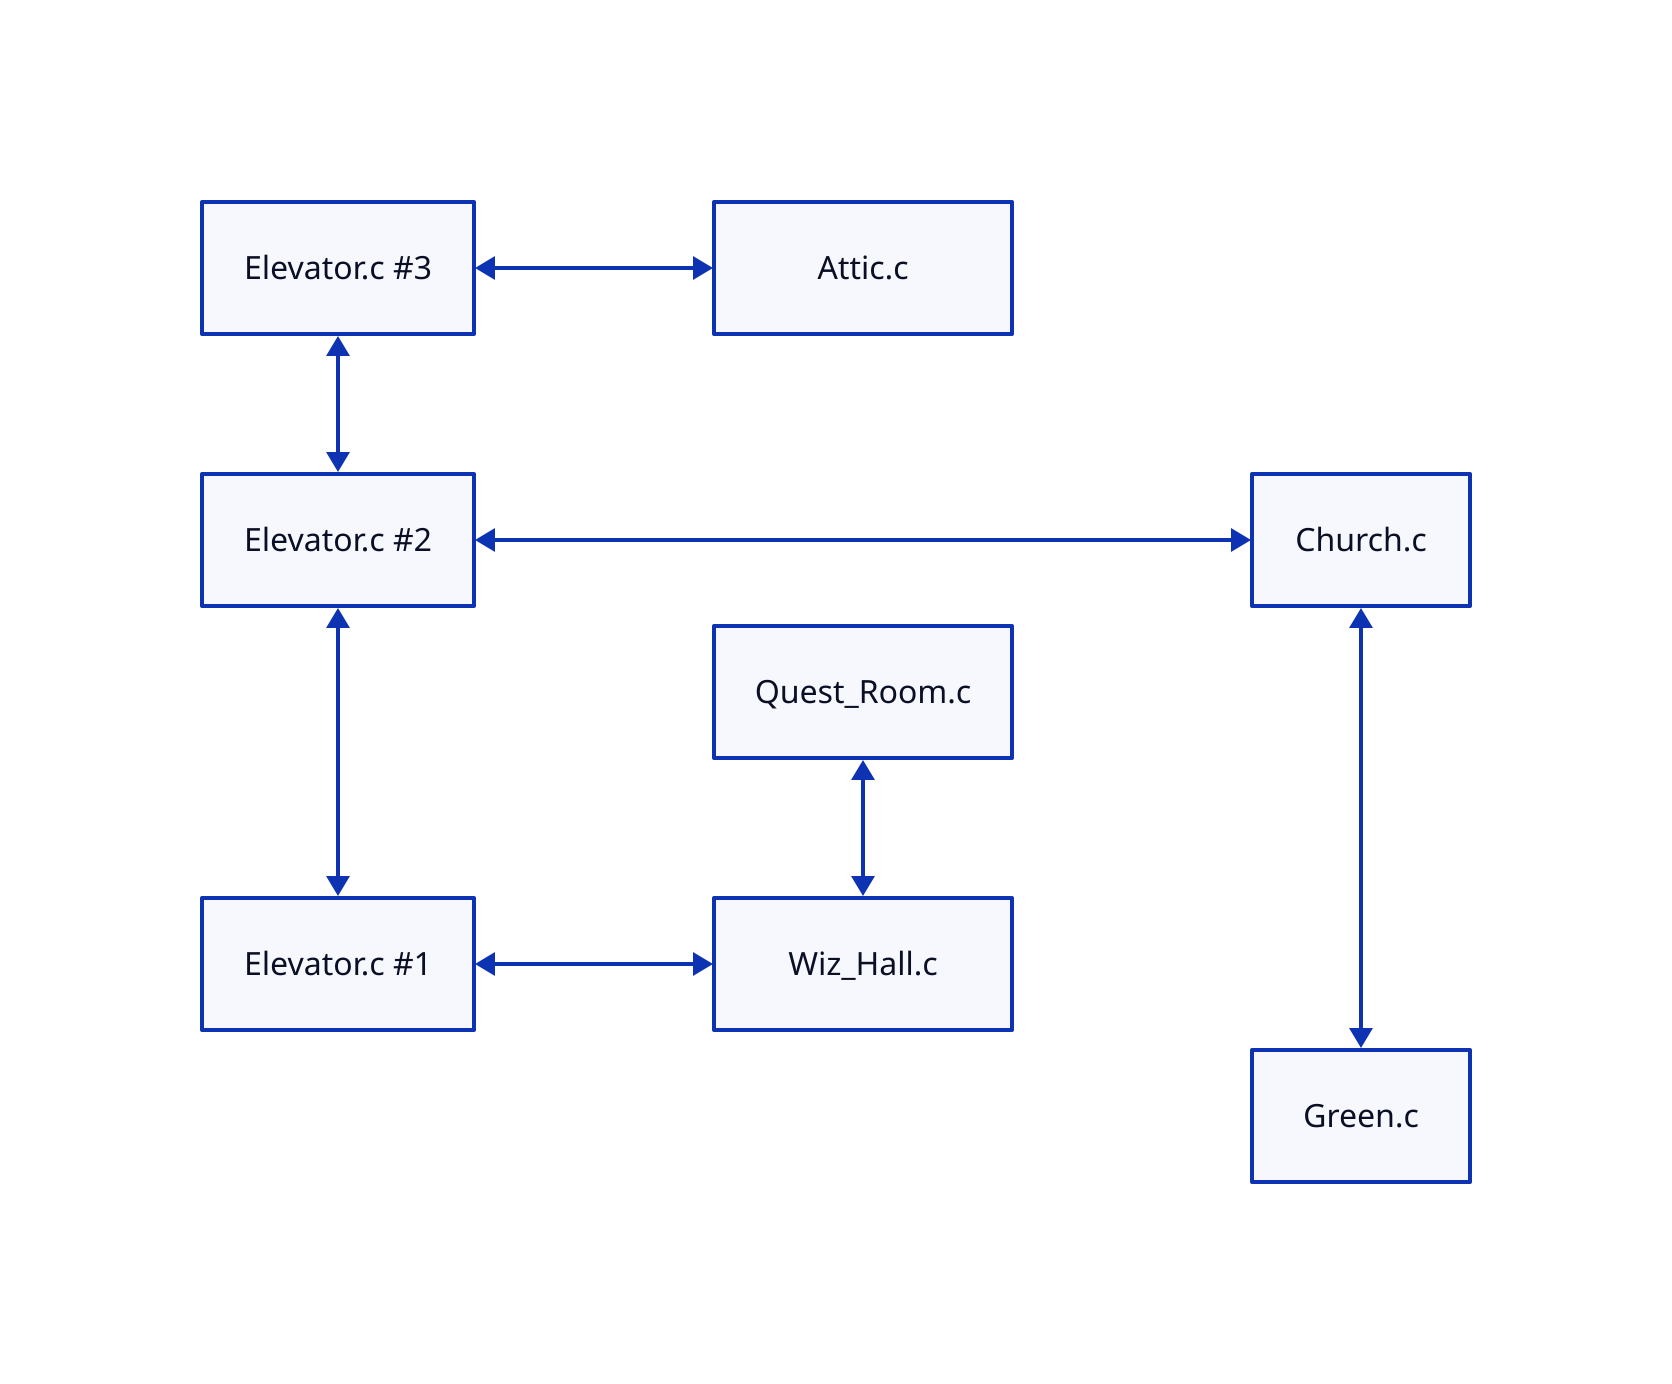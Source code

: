 # grid size
grid-rows: 2
grid-columns: 5
grid-gap: 10

# styles
classes {

    #
    blank: {
        label: ""
        height: 50
        style: {
            fill: transparent
            stroke: transparent
        }
    }

}

# rooms

0,0: Elevator.c \#3
0,1.class: blank
0,2: Attic.c
0,3.class: blank
0,4.class: blank

1,0.class: blank
1,1.class: blank
1,2.class: blank
1,3.class: blank
1,4.class: blank

2,0: Elevator.c \#2
2,1.class: blank
2,2.class: blank
2,3.class: blank
2,4: Church.c

3,0.class: blank
3,1.class: blank
3,2: Quest_Room.c
3,3.class: blank
3,4.class: blank

4,0.class: blank
4,1.class: blank
4,2.class: blank
4,3.class: blank
4,4.class: blank

5,0: Elevator.c \#1
5,1.class: blank
5,2: Wiz_Hall.c
5,3.class: blank
5,4.class: blank

6,0.class: blank
6,1.class: blank
6,2.class: blank
6,3.class: blank
6,4: Green.c


# connections

# Elevator3
0,0 <-> 0,2
0,0 <-> 2,0

# Elevator 2
2,0 <-> 2,4
2,0 <-> 5,0

# Elevator 1
5,0 <-> 5,2

#Wizhall
5,2 <-> 3,2

#Church
2,4 <-> 6,4


